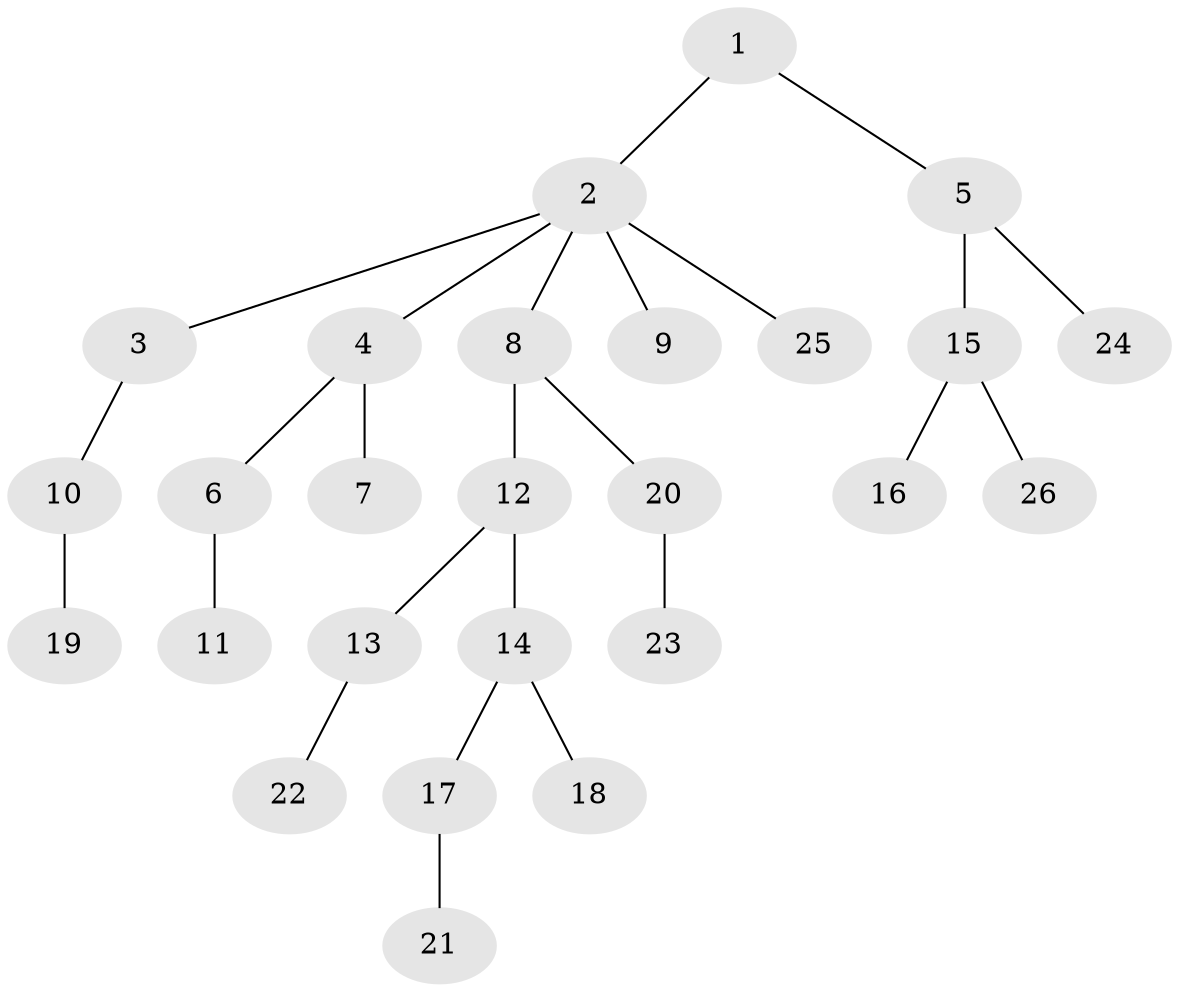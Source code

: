 // original degree distribution, {4: 0.11904761904761904, 8: 0.011904761904761904, 5: 0.03571428571428571, 1: 0.5119047619047619, 3: 0.07142857142857142, 2: 0.25}
// Generated by graph-tools (version 1.1) at 2025/51/03/04/25 22:51:47]
// undirected, 26 vertices, 25 edges
graph export_dot {
  node [color=gray90,style=filled];
  1;
  2;
  3;
  4;
  5;
  6;
  7;
  8;
  9;
  10;
  11;
  12;
  13;
  14;
  15;
  16;
  17;
  18;
  19;
  20;
  21;
  22;
  23;
  24;
  25;
  26;
  1 -- 2 [weight=1.0];
  1 -- 5 [weight=1.0];
  2 -- 3 [weight=1.0];
  2 -- 4 [weight=1.0];
  2 -- 8 [weight=1.0];
  2 -- 9 [weight=1.0];
  2 -- 25 [weight=1.0];
  3 -- 10 [weight=1.0];
  4 -- 6 [weight=1.0];
  4 -- 7 [weight=1.0];
  5 -- 15 [weight=1.0];
  5 -- 24 [weight=1.0];
  6 -- 11 [weight=1.0];
  8 -- 12 [weight=1.0];
  8 -- 20 [weight=2.0];
  10 -- 19 [weight=1.0];
  12 -- 13 [weight=1.0];
  12 -- 14 [weight=1.0];
  13 -- 22 [weight=1.0];
  14 -- 17 [weight=1.0];
  14 -- 18 [weight=2.0];
  15 -- 16 [weight=1.0];
  15 -- 26 [weight=1.0];
  17 -- 21 [weight=1.0];
  20 -- 23 [weight=1.0];
}
